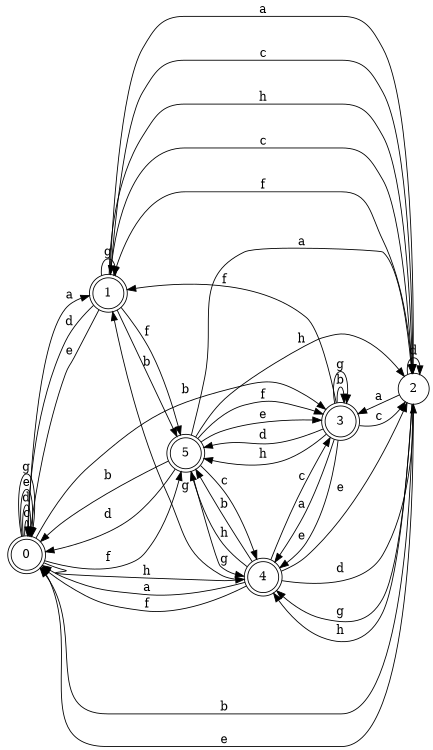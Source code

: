 digraph n5_4 {
__start0 [label="" shape="none"];

rankdir=LR;
size="8,5";

s0 [style="rounded,filled", color="black", fillcolor="white" shape="doublecircle", label="0"];
s1 [style="rounded,filled", color="black", fillcolor="white" shape="doublecircle", label="1"];
s2 [style="filled", color="black", fillcolor="white" shape="circle", label="2"];
s3 [style="rounded,filled", color="black", fillcolor="white" shape="doublecircle", label="3"];
s4 [style="rounded,filled", color="black", fillcolor="white" shape="doublecircle", label="4"];
s5 [style="rounded,filled", color="black", fillcolor="white" shape="doublecircle", label="5"];
s0 -> s1 [label="a"];
s0 -> s3 [label="b"];
s0 -> s0 [label="c"];
s0 -> s0 [label="d"];
s0 -> s0 [label="e"];
s0 -> s5 [label="f"];
s0 -> s0 [label="g"];
s0 -> s4 [label="h"];
s1 -> s2 [label="a"];
s1 -> s5 [label="b"];
s1 -> s2 [label="c"];
s1 -> s0 [label="d"];
s1 -> s0 [label="e"];
s1 -> s5 [label="f"];
s1 -> s1 [label="g"];
s1 -> s2 [label="h"];
s2 -> s3 [label="a"];
s2 -> s0 [label="b"];
s2 -> s1 [label="c"];
s2 -> s2 [label="d"];
s2 -> s0 [label="e"];
s2 -> s1 [label="f"];
s2 -> s4 [label="g"];
s2 -> s4 [label="h"];
s3 -> s4 [label="a"];
s3 -> s3 [label="b"];
s3 -> s2 [label="c"];
s3 -> s5 [label="d"];
s3 -> s4 [label="e"];
s3 -> s1 [label="f"];
s3 -> s3 [label="g"];
s3 -> s5 [label="h"];
s4 -> s0 [label="a"];
s4 -> s5 [label="b"];
s4 -> s3 [label="c"];
s4 -> s2 [label="d"];
s4 -> s2 [label="e"];
s4 -> s0 [label="f"];
s4 -> s1 [label="g"];
s4 -> s5 [label="h"];
s5 -> s2 [label="a"];
s5 -> s0 [label="b"];
s5 -> s4 [label="c"];
s5 -> s0 [label="d"];
s5 -> s3 [label="e"];
s5 -> s3 [label="f"];
s5 -> s4 [label="g"];
s5 -> s2 [label="h"];

}